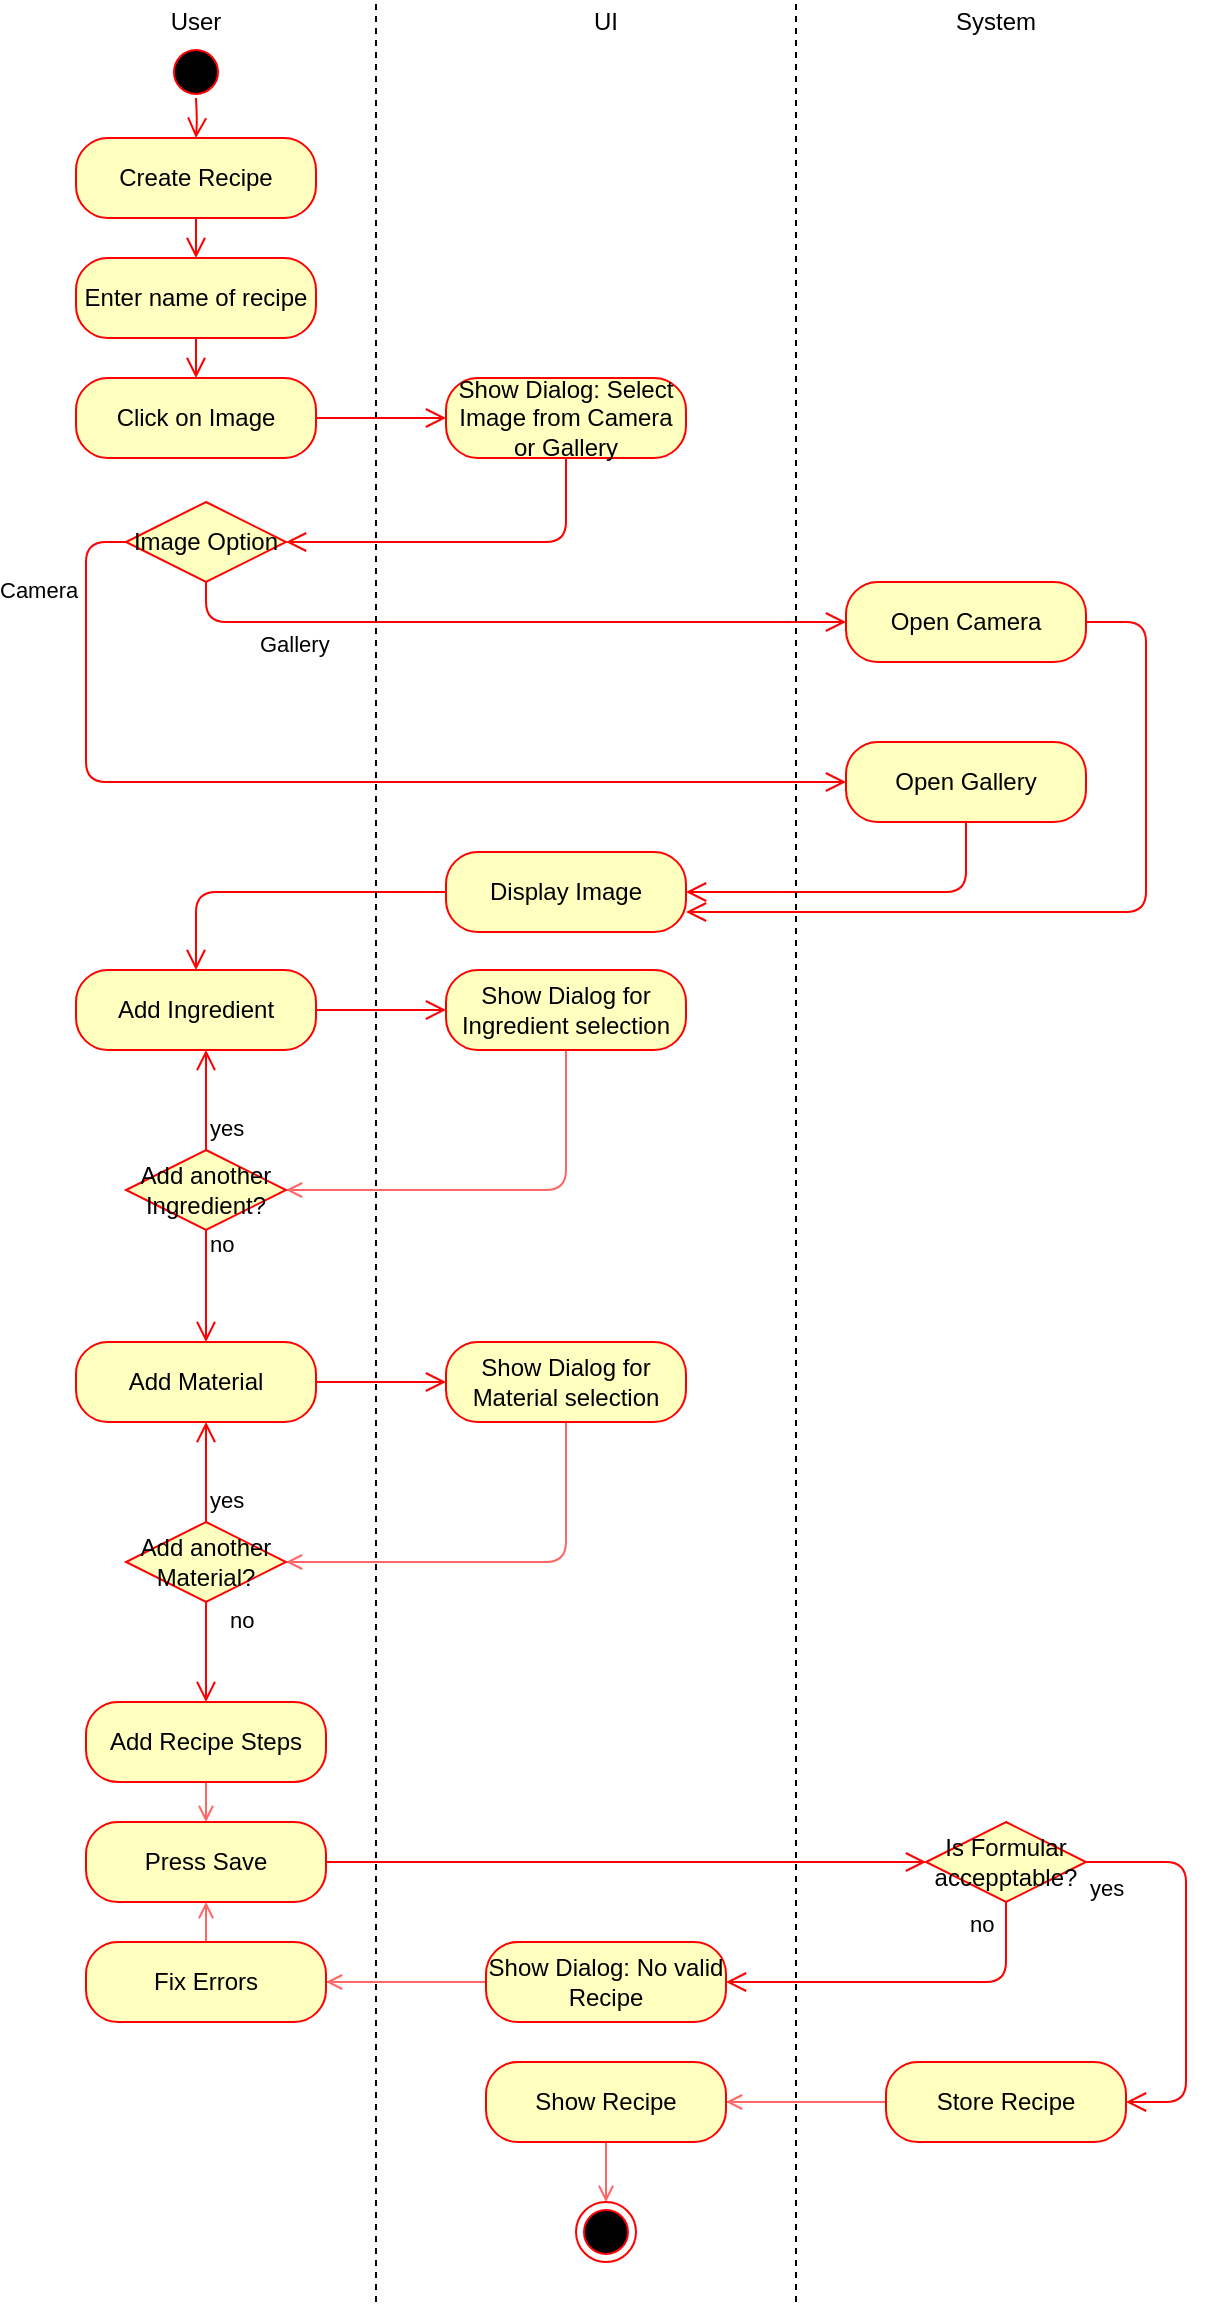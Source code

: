 <mxfile version="13.8.2" type="github">
  <diagram id="FgnCRWxlPdFpiq8BXmdk" name="Page-1">
    <mxGraphModel dx="211" dy="548" grid="1" gridSize="10" guides="1" tooltips="1" connect="1" arrows="1" fold="1" page="1" pageScale="1" pageWidth="827" pageHeight="1169" math="0" shadow="0">
      <root>
        <mxCell id="0" />
        <mxCell id="1" parent="0" />
        <mxCell id="_h-QRhuRcSkQhAv1lnII-1" value="" style="ellipse;html=1;shape=startState;fillColor=#000000;strokeColor=#ff0000;" parent="1" vertex="1">
          <mxGeometry x="995" y="30" width="30" height="30" as="geometry" />
        </mxCell>
        <mxCell id="_h-QRhuRcSkQhAv1lnII-2" value="" style="edgeStyle=orthogonalEdgeStyle;html=1;verticalAlign=bottom;endArrow=open;endSize=8;strokeColor=#ff0000;entryX=0.5;entryY=0;entryDx=0;entryDy=0;" parent="1" target="_h-QRhuRcSkQhAv1lnII-3" edge="1">
          <mxGeometry relative="1" as="geometry">
            <mxPoint x="1010" y="-2" as="targetPoint" />
            <mxPoint x="1010.0" y="58" as="sourcePoint" />
          </mxGeometry>
        </mxCell>
        <mxCell id="_h-QRhuRcSkQhAv1lnII-3" value="Create Recipe" style="rounded=1;whiteSpace=wrap;html=1;arcSize=40;fontColor=#000000;fillColor=#ffffc0;strokeColor=#ff0000;" parent="1" vertex="1">
          <mxGeometry x="950" y="78" width="120" height="40" as="geometry" />
        </mxCell>
        <mxCell id="_h-QRhuRcSkQhAv1lnII-4" value="" style="edgeStyle=orthogonalEdgeStyle;html=1;verticalAlign=bottom;endArrow=open;endSize=8;strokeColor=#ff0000;entryX=0.5;entryY=0;entryDx=0;entryDy=0;" parent="1" source="_h-QRhuRcSkQhAv1lnII-3" target="_h-QRhuRcSkQhAv1lnII-5" edge="1">
          <mxGeometry relative="1" as="geometry">
            <mxPoint x="1010" y="98" as="targetPoint" />
          </mxGeometry>
        </mxCell>
        <mxCell id="_h-QRhuRcSkQhAv1lnII-5" value="Enter name of recipe" style="rounded=1;whiteSpace=wrap;html=1;arcSize=40;fontColor=#000000;fillColor=#ffffc0;strokeColor=#ff0000;" parent="1" vertex="1">
          <mxGeometry x="950" y="138" width="120" height="40" as="geometry" />
        </mxCell>
        <mxCell id="_h-QRhuRcSkQhAv1lnII-6" value="" style="edgeStyle=orthogonalEdgeStyle;html=1;verticalAlign=bottom;endArrow=open;endSize=8;strokeColor=#ff0000;" parent="1" source="_h-QRhuRcSkQhAv1lnII-5" edge="1">
          <mxGeometry relative="1" as="geometry">
            <mxPoint x="1010" y="198" as="targetPoint" />
          </mxGeometry>
        </mxCell>
        <mxCell id="_h-QRhuRcSkQhAv1lnII-7" value="Click on Image" style="rounded=1;whiteSpace=wrap;html=1;arcSize=40;fontColor=#000000;fillColor=#ffffc0;strokeColor=#ff0000;" parent="1" vertex="1">
          <mxGeometry x="950" y="198" width="120" height="40" as="geometry" />
        </mxCell>
        <mxCell id="_h-QRhuRcSkQhAv1lnII-8" value="" style="edgeStyle=orthogonalEdgeStyle;html=1;verticalAlign=bottom;endArrow=open;endSize=8;strokeColor=#ff0000;" parent="1" source="_h-QRhuRcSkQhAv1lnII-7" edge="1">
          <mxGeometry relative="1" as="geometry">
            <mxPoint x="1135" y="218" as="targetPoint" />
          </mxGeometry>
        </mxCell>
        <mxCell id="_h-QRhuRcSkQhAv1lnII-9" value="Show Dialog: Select Image from Camera or Gallery" style="rounded=1;whiteSpace=wrap;html=1;arcSize=40;fontColor=#000000;fillColor=#ffffc0;strokeColor=#ff0000;" parent="1" vertex="1">
          <mxGeometry x="1135" y="198" width="120" height="40" as="geometry" />
        </mxCell>
        <mxCell id="_h-QRhuRcSkQhAv1lnII-10" value="" style="edgeStyle=orthogonalEdgeStyle;html=1;verticalAlign=bottom;endArrow=open;endSize=8;strokeColor=#ff0000;entryX=1;entryY=0.5;entryDx=0;entryDy=0;" parent="1" source="_h-QRhuRcSkQhAv1lnII-9" target="_h-QRhuRcSkQhAv1lnII-13" edge="1">
          <mxGeometry relative="1" as="geometry">
            <mxPoint x="1335" y="298" as="targetPoint" />
            <Array as="points">
              <mxPoint x="1195" y="280" />
            </Array>
          </mxGeometry>
        </mxCell>
        <mxCell id="_h-QRhuRcSkQhAv1lnII-13" value="Image Option" style="rhombus;whiteSpace=wrap;html=1;fillColor=#ffffc0;strokeColor=#ff0000;" parent="1" vertex="1">
          <mxGeometry x="975" y="260" width="80" height="40" as="geometry" />
        </mxCell>
        <mxCell id="_h-QRhuRcSkQhAv1lnII-14" value="Gallery" style="edgeStyle=orthogonalEdgeStyle;html=1;align=left;verticalAlign=bottom;endArrow=open;endSize=8;strokeColor=#ff0000;entryX=0;entryY=0.5;entryDx=0;entryDy=0;" parent="1" source="_h-QRhuRcSkQhAv1lnII-13" target="_h-QRhuRcSkQhAv1lnII-18" edge="1">
          <mxGeometry x="-0.882" y="32" relative="1" as="geometry">
            <mxPoint x="1335" y="330" as="targetPoint" />
            <Array as="points">
              <mxPoint x="1015" y="320" />
            </Array>
            <mxPoint x="25" y="52" as="offset" />
          </mxGeometry>
        </mxCell>
        <mxCell id="_h-QRhuRcSkQhAv1lnII-15" value="Camera" style="edgeStyle=orthogonalEdgeStyle;html=1;align=left;verticalAlign=top;endArrow=open;endSize=8;strokeColor=#ff0000;" parent="1" source="_h-QRhuRcSkQhAv1lnII-13" edge="1">
          <mxGeometry x="-0.922" y="46" relative="1" as="geometry">
            <mxPoint x="1335" y="400" as="targetPoint" />
            <Array as="points">
              <mxPoint x="955" y="280" />
              <mxPoint x="955" y="400" />
            </Array>
            <mxPoint x="-91" y="10" as="offset" />
          </mxGeometry>
        </mxCell>
        <mxCell id="_h-QRhuRcSkQhAv1lnII-18" value="Open Camera" style="rounded=1;whiteSpace=wrap;html=1;arcSize=40;fontColor=#000000;fillColor=#ffffc0;strokeColor=#ff0000;" parent="1" vertex="1">
          <mxGeometry x="1335" y="300" width="120" height="40" as="geometry" />
        </mxCell>
        <mxCell id="_h-QRhuRcSkQhAv1lnII-19" value="" style="edgeStyle=orthogonalEdgeStyle;html=1;verticalAlign=bottom;endArrow=open;endSize=8;strokeColor=#ff0000;entryX=1;entryY=0.75;entryDx=0;entryDy=0;" parent="1" source="_h-QRhuRcSkQhAv1lnII-18" target="_h-QRhuRcSkQhAv1lnII-24" edge="1">
          <mxGeometry relative="1" as="geometry">
            <mxPoint x="1295" y="490" as="targetPoint" />
            <Array as="points">
              <mxPoint x="1485" y="320" />
              <mxPoint x="1485" y="465" />
            </Array>
          </mxGeometry>
        </mxCell>
        <mxCell id="_h-QRhuRcSkQhAv1lnII-20" value="Open Gallery" style="rounded=1;whiteSpace=wrap;html=1;arcSize=40;fontColor=#000000;fillColor=#ffffc0;strokeColor=#ff0000;" parent="1" vertex="1">
          <mxGeometry x="1335" y="380" width="120" height="40" as="geometry" />
        </mxCell>
        <mxCell id="_h-QRhuRcSkQhAv1lnII-21" value="" style="edgeStyle=orthogonalEdgeStyle;html=1;verticalAlign=bottom;endArrow=open;endSize=8;strokeColor=#ff0000;entryX=1;entryY=0.5;entryDx=0;entryDy=0;" parent="1" source="_h-QRhuRcSkQhAv1lnII-20" target="_h-QRhuRcSkQhAv1lnII-24" edge="1">
          <mxGeometry relative="1" as="geometry">
            <mxPoint x="1285" y="450" as="targetPoint" />
            <Array as="points">
              <mxPoint x="1395" y="455" />
            </Array>
          </mxGeometry>
        </mxCell>
        <mxCell id="_h-QRhuRcSkQhAv1lnII-24" value="Display Image" style="rounded=1;whiteSpace=wrap;html=1;arcSize=40;fontColor=#000000;fillColor=#ffffc0;strokeColor=#ff0000;" parent="1" vertex="1">
          <mxGeometry x="1135" y="435" width="120" height="40" as="geometry" />
        </mxCell>
        <mxCell id="_h-QRhuRcSkQhAv1lnII-25" value="" style="edgeStyle=orthogonalEdgeStyle;html=1;verticalAlign=bottom;endArrow=open;endSize=8;strokeColor=#ff0000;entryX=0.5;entryY=0;entryDx=0;entryDy=0;" parent="1" source="_h-QRhuRcSkQhAv1lnII-24" target="_h-QRhuRcSkQhAv1lnII-26" edge="1">
          <mxGeometry relative="1" as="geometry">
            <mxPoint x="1055" y="455" as="targetPoint" />
            <Array as="points">
              <mxPoint x="1010" y="455" />
            </Array>
          </mxGeometry>
        </mxCell>
        <mxCell id="_h-QRhuRcSkQhAv1lnII-26" value="Add Ingredient" style="rounded=1;whiteSpace=wrap;html=1;arcSize=40;fontColor=#000000;fillColor=#ffffc0;strokeColor=#ff0000;" parent="1" vertex="1">
          <mxGeometry x="950" y="494" width="120" height="40" as="geometry" />
        </mxCell>
        <mxCell id="_h-QRhuRcSkQhAv1lnII-27" value="" style="edgeStyle=orthogonalEdgeStyle;html=1;verticalAlign=bottom;endArrow=open;endSize=8;strokeColor=#ff0000;" parent="1" source="_h-QRhuRcSkQhAv1lnII-26" edge="1">
          <mxGeometry relative="1" as="geometry">
            <mxPoint x="1135" y="514" as="targetPoint" />
          </mxGeometry>
        </mxCell>
        <mxCell id="_h-QRhuRcSkQhAv1lnII-33" style="edgeStyle=orthogonalEdgeStyle;rounded=1;orthogonalLoop=1;jettySize=auto;html=1;exitX=0.5;exitY=1;exitDx=0;exitDy=0;entryX=1;entryY=0.5;entryDx=0;entryDy=0;strokeColor=#FF6666;endArrow=open;endFill=0;" parent="1" source="_h-QRhuRcSkQhAv1lnII-28" target="_h-QRhuRcSkQhAv1lnII-30" edge="1">
          <mxGeometry relative="1" as="geometry" />
        </mxCell>
        <mxCell id="_h-QRhuRcSkQhAv1lnII-28" value="Show Dialog for Ingredient selection" style="rounded=1;whiteSpace=wrap;html=1;arcSize=40;fontColor=#000000;fillColor=#ffffc0;strokeColor=#ff0000;" parent="1" vertex="1">
          <mxGeometry x="1135" y="494" width="120" height="40" as="geometry" />
        </mxCell>
        <mxCell id="_h-QRhuRcSkQhAv1lnII-30" value="Add another Ingredient?" style="rhombus;whiteSpace=wrap;html=1;fillColor=#ffffc0;strokeColor=#ff0000;" parent="1" vertex="1">
          <mxGeometry x="975" y="584" width="80" height="40" as="geometry" />
        </mxCell>
        <mxCell id="_h-QRhuRcSkQhAv1lnII-31" value="no" style="edgeStyle=orthogonalEdgeStyle;html=1;align=left;verticalAlign=bottom;endArrow=open;endSize=8;strokeColor=#ff0000;" parent="1" source="_h-QRhuRcSkQhAv1lnII-30" edge="1">
          <mxGeometry x="-0.429" relative="1" as="geometry">
            <mxPoint x="1015" y="680" as="targetPoint" />
            <mxPoint as="offset" />
          </mxGeometry>
        </mxCell>
        <mxCell id="_h-QRhuRcSkQhAv1lnII-32" value="yes" style="edgeStyle=orthogonalEdgeStyle;html=1;align=left;verticalAlign=top;endArrow=open;endSize=8;strokeColor=#ff0000;" parent="1" source="_h-QRhuRcSkQhAv1lnII-30" edge="1">
          <mxGeometry x="-0.04" relative="1" as="geometry">
            <mxPoint x="1015" y="534" as="targetPoint" />
            <mxPoint as="offset" />
          </mxGeometry>
        </mxCell>
        <mxCell id="_h-QRhuRcSkQhAv1lnII-34" value="Add Material" style="rounded=1;whiteSpace=wrap;html=1;arcSize=40;fontColor=#000000;fillColor=#ffffc0;strokeColor=#ff0000;" parent="1" vertex="1">
          <mxGeometry x="950" y="680" width="120" height="40" as="geometry" />
        </mxCell>
        <mxCell id="_h-QRhuRcSkQhAv1lnII-35" value="" style="edgeStyle=orthogonalEdgeStyle;html=1;verticalAlign=bottom;endArrow=open;endSize=8;strokeColor=#ff0000;" parent="1" source="_h-QRhuRcSkQhAv1lnII-34" edge="1">
          <mxGeometry relative="1" as="geometry">
            <mxPoint x="1135" y="700" as="targetPoint" />
          </mxGeometry>
        </mxCell>
        <mxCell id="_h-QRhuRcSkQhAv1lnII-36" style="edgeStyle=orthogonalEdgeStyle;rounded=1;orthogonalLoop=1;jettySize=auto;html=1;exitX=0.5;exitY=1;exitDx=0;exitDy=0;entryX=1;entryY=0.5;entryDx=0;entryDy=0;strokeColor=#FF6666;endArrow=open;endFill=0;" parent="1" source="_h-QRhuRcSkQhAv1lnII-37" target="_h-QRhuRcSkQhAv1lnII-38" edge="1">
          <mxGeometry relative="1" as="geometry" />
        </mxCell>
        <mxCell id="_h-QRhuRcSkQhAv1lnII-37" value="Show Dialog for Material selection" style="rounded=1;whiteSpace=wrap;html=1;arcSize=40;fontColor=#000000;fillColor=#ffffc0;strokeColor=#ff0000;" parent="1" vertex="1">
          <mxGeometry x="1135" y="680" width="120" height="40" as="geometry" />
        </mxCell>
        <mxCell id="_h-QRhuRcSkQhAv1lnII-38" value="Add another Material?" style="rhombus;whiteSpace=wrap;html=1;fillColor=#ffffc0;strokeColor=#ff0000;" parent="1" vertex="1">
          <mxGeometry x="975" y="770" width="80" height="40" as="geometry" />
        </mxCell>
        <mxCell id="_h-QRhuRcSkQhAv1lnII-39" value="no" style="edgeStyle=orthogonalEdgeStyle;html=1;align=left;verticalAlign=bottom;endArrow=open;endSize=8;strokeColor=#ff0000;entryX=0.5;entryY=0;entryDx=0;entryDy=0;" parent="1" source="_h-QRhuRcSkQhAv1lnII-38" target="_h-QRhuRcSkQhAv1lnII-41" edge="1">
          <mxGeometry x="-0.286" y="10" relative="1" as="geometry">
            <mxPoint x="1015" y="866" as="targetPoint" />
            <mxPoint as="offset" />
          </mxGeometry>
        </mxCell>
        <mxCell id="_h-QRhuRcSkQhAv1lnII-40" value="yes" style="edgeStyle=orthogonalEdgeStyle;html=1;align=left;verticalAlign=top;endArrow=open;endSize=8;strokeColor=#ff0000;" parent="1" source="_h-QRhuRcSkQhAv1lnII-38" edge="1">
          <mxGeometry x="-0.04" relative="1" as="geometry">
            <mxPoint x="1015" y="720" as="targetPoint" />
            <mxPoint as="offset" />
          </mxGeometry>
        </mxCell>
        <mxCell id="_h-QRhuRcSkQhAv1lnII-60" style="edgeStyle=orthogonalEdgeStyle;rounded=1;orthogonalLoop=1;jettySize=auto;html=1;exitX=0.5;exitY=1;exitDx=0;exitDy=0;entryX=0.5;entryY=0;entryDx=0;entryDy=0;endArrow=open;endFill=0;strokeColor=#FF6666;" parent="1" source="_h-QRhuRcSkQhAv1lnII-41" target="_h-QRhuRcSkQhAv1lnII-43" edge="1">
          <mxGeometry relative="1" as="geometry" />
        </mxCell>
        <mxCell id="_h-QRhuRcSkQhAv1lnII-41" value="Add Recipe Steps" style="rounded=1;whiteSpace=wrap;html=1;arcSize=40;fontColor=#000000;fillColor=#ffffc0;strokeColor=#ff0000;" parent="1" vertex="1">
          <mxGeometry x="955" y="860" width="120" height="40" as="geometry" />
        </mxCell>
        <mxCell id="_h-QRhuRcSkQhAv1lnII-43" value="Press Save" style="rounded=1;whiteSpace=wrap;html=1;arcSize=40;fontColor=#000000;fillColor=#ffffc0;strokeColor=#ff0000;" parent="1" vertex="1">
          <mxGeometry x="955" y="920" width="120" height="40" as="geometry" />
        </mxCell>
        <mxCell id="_h-QRhuRcSkQhAv1lnII-44" value="" style="edgeStyle=orthogonalEdgeStyle;html=1;verticalAlign=bottom;endArrow=open;endSize=8;strokeColor=#ff0000;" parent="1" source="_h-QRhuRcSkQhAv1lnII-43" edge="1">
          <mxGeometry relative="1" as="geometry">
            <mxPoint x="1375" y="940" as="targetPoint" />
          </mxGeometry>
        </mxCell>
        <mxCell id="_h-QRhuRcSkQhAv1lnII-45" value="Is Formular accepptable?" style="rhombus;whiteSpace=wrap;html=1;fillColor=#ffffc0;strokeColor=#ff0000;" parent="1" vertex="1">
          <mxGeometry x="1375" y="920" width="80" height="40" as="geometry" />
        </mxCell>
        <mxCell id="_h-QRhuRcSkQhAv1lnII-46" value="no" style="edgeStyle=orthogonalEdgeStyle;html=1;align=left;verticalAlign=bottom;endArrow=open;endSize=8;strokeColor=#ff0000;entryX=1;entryY=0.5;entryDx=0;entryDy=0;" parent="1" source="_h-QRhuRcSkQhAv1lnII-45" target="_h-QRhuRcSkQhAv1lnII-53" edge="1">
          <mxGeometry x="-0.333" y="-20" relative="1" as="geometry">
            <mxPoint x="1215" y="840" as="targetPoint" />
            <Array as="points">
              <mxPoint x="1415" y="1000" />
            </Array>
            <mxPoint as="offset" />
          </mxGeometry>
        </mxCell>
        <mxCell id="_h-QRhuRcSkQhAv1lnII-47" value="yes" style="edgeStyle=orthogonalEdgeStyle;html=1;align=left;verticalAlign=top;endArrow=open;endSize=8;strokeColor=#ff0000;entryX=1;entryY=0.5;entryDx=0;entryDy=0;" parent="1" source="_h-QRhuRcSkQhAv1lnII-45" target="_h-QRhuRcSkQhAv1lnII-48" edge="1">
          <mxGeometry x="-1" relative="1" as="geometry">
            <mxPoint x="1415" y="1020" as="targetPoint" />
            <Array as="points">
              <mxPoint x="1505" y="940" />
              <mxPoint x="1505" y="1060" />
            </Array>
          </mxGeometry>
        </mxCell>
        <mxCell id="_h-QRhuRcSkQhAv1lnII-61" style="edgeStyle=orthogonalEdgeStyle;rounded=1;orthogonalLoop=1;jettySize=auto;html=1;exitX=0;exitY=0.5;exitDx=0;exitDy=0;entryX=1;entryY=0.5;entryDx=0;entryDy=0;endArrow=open;endFill=0;strokeColor=#FF6666;" parent="1" source="_h-QRhuRcSkQhAv1lnII-48" target="_h-QRhuRcSkQhAv1lnII-50" edge="1">
          <mxGeometry relative="1" as="geometry" />
        </mxCell>
        <mxCell id="_h-QRhuRcSkQhAv1lnII-48" value="Store Recipe" style="rounded=1;whiteSpace=wrap;html=1;arcSize=40;fontColor=#000000;fillColor=#ffffc0;strokeColor=#ff0000;" parent="1" vertex="1">
          <mxGeometry x="1355" y="1040" width="120" height="40" as="geometry" />
        </mxCell>
        <mxCell id="_h-QRhuRcSkQhAv1lnII-64" style="edgeStyle=orthogonalEdgeStyle;rounded=1;orthogonalLoop=1;jettySize=auto;html=1;exitX=0.5;exitY=1;exitDx=0;exitDy=0;entryX=0.5;entryY=0;entryDx=0;entryDy=0;endArrow=open;endFill=0;strokeColor=#FF6666;" parent="1" source="_h-QRhuRcSkQhAv1lnII-50" target="_h-QRhuRcSkQhAv1lnII-63" edge="1">
          <mxGeometry relative="1" as="geometry" />
        </mxCell>
        <mxCell id="_h-QRhuRcSkQhAv1lnII-50" value="Show Recipe" style="rounded=1;whiteSpace=wrap;html=1;arcSize=40;fontColor=#000000;fillColor=#ffffc0;strokeColor=#ff0000;" parent="1" vertex="1">
          <mxGeometry x="1155" y="1040" width="120" height="40" as="geometry" />
        </mxCell>
        <mxCell id="_h-QRhuRcSkQhAv1lnII-51" value="" style="edgeStyle=orthogonalEdgeStyle;html=1;verticalAlign=bottom;endArrow=open;endSize=8;strokeColor=#ff0000;" parent="1" edge="1">
          <mxGeometry relative="1" as="geometry">
            <mxPoint x="1215" y="1140" as="targetPoint" />
            <mxPoint x="1215" y="1140" as="sourcePoint" />
          </mxGeometry>
        </mxCell>
        <mxCell id="_h-QRhuRcSkQhAv1lnII-58" value="" style="edgeStyle=orthogonalEdgeStyle;rounded=1;orthogonalLoop=1;jettySize=auto;html=1;endArrow=open;endFill=0;strokeColor=#FF6666;" parent="1" source="_h-QRhuRcSkQhAv1lnII-53" target="_h-QRhuRcSkQhAv1lnII-57" edge="1">
          <mxGeometry relative="1" as="geometry" />
        </mxCell>
        <mxCell id="_h-QRhuRcSkQhAv1lnII-53" value="Show Dialog: No valid Recipe" style="rounded=1;whiteSpace=wrap;html=1;arcSize=40;fontColor=#000000;fillColor=#ffffc0;strokeColor=#ff0000;" parent="1" vertex="1">
          <mxGeometry x="1155" y="980" width="120" height="40" as="geometry" />
        </mxCell>
        <mxCell id="_h-QRhuRcSkQhAv1lnII-59" style="edgeStyle=orthogonalEdgeStyle;rounded=1;orthogonalLoop=1;jettySize=auto;html=1;exitX=0.5;exitY=0;exitDx=0;exitDy=0;entryX=0.5;entryY=1;entryDx=0;entryDy=0;endArrow=open;endFill=0;strokeColor=#FF6666;" parent="1" source="_h-QRhuRcSkQhAv1lnII-57" target="_h-QRhuRcSkQhAv1lnII-43" edge="1">
          <mxGeometry relative="1" as="geometry" />
        </mxCell>
        <mxCell id="_h-QRhuRcSkQhAv1lnII-57" value="Fix Errors" style="rounded=1;whiteSpace=wrap;html=1;arcSize=40;fontColor=#000000;fillColor=#ffffc0;strokeColor=#ff0000;" parent="1" vertex="1">
          <mxGeometry x="955" y="980" width="120" height="40" as="geometry" />
        </mxCell>
        <mxCell id="_h-QRhuRcSkQhAv1lnII-63" value="" style="ellipse;html=1;shape=endState;fillColor=#000000;strokeColor=#ff0000;" parent="1" vertex="1">
          <mxGeometry x="1200" y="1110" width="30" height="30" as="geometry" />
        </mxCell>
        <mxCell id="ql9RDa8NjYlBgl6tBOaP-1" value="" style="endArrow=none;dashed=1;html=1;" edge="1" parent="1">
          <mxGeometry width="50" height="50" relative="1" as="geometry">
            <mxPoint x="1100" y="1160" as="sourcePoint" />
            <mxPoint x="1100" y="10" as="targetPoint" />
          </mxGeometry>
        </mxCell>
        <mxCell id="ql9RDa8NjYlBgl6tBOaP-2" value="" style="endArrow=none;dashed=1;html=1;" edge="1" parent="1">
          <mxGeometry width="50" height="50" relative="1" as="geometry">
            <mxPoint x="1310.0" y="1160" as="sourcePoint" />
            <mxPoint x="1310.0" y="10" as="targetPoint" />
          </mxGeometry>
        </mxCell>
        <mxCell id="ql9RDa8NjYlBgl6tBOaP-3" value="User" style="text;html=1;strokeColor=none;fillColor=none;align=center;verticalAlign=middle;whiteSpace=wrap;rounded=0;" vertex="1" parent="1">
          <mxGeometry x="990" y="10" width="40" height="20" as="geometry" />
        </mxCell>
        <mxCell id="ql9RDa8NjYlBgl6tBOaP-4" value="UI" style="text;html=1;strokeColor=none;fillColor=none;align=center;verticalAlign=middle;whiteSpace=wrap;rounded=0;" vertex="1" parent="1">
          <mxGeometry x="1195" y="10" width="40" height="20" as="geometry" />
        </mxCell>
        <mxCell id="ql9RDa8NjYlBgl6tBOaP-5" value="System" style="text;html=1;strokeColor=none;fillColor=none;align=center;verticalAlign=middle;whiteSpace=wrap;rounded=0;" vertex="1" parent="1">
          <mxGeometry x="1390" y="10" width="40" height="20" as="geometry" />
        </mxCell>
      </root>
    </mxGraphModel>
  </diagram>
</mxfile>
